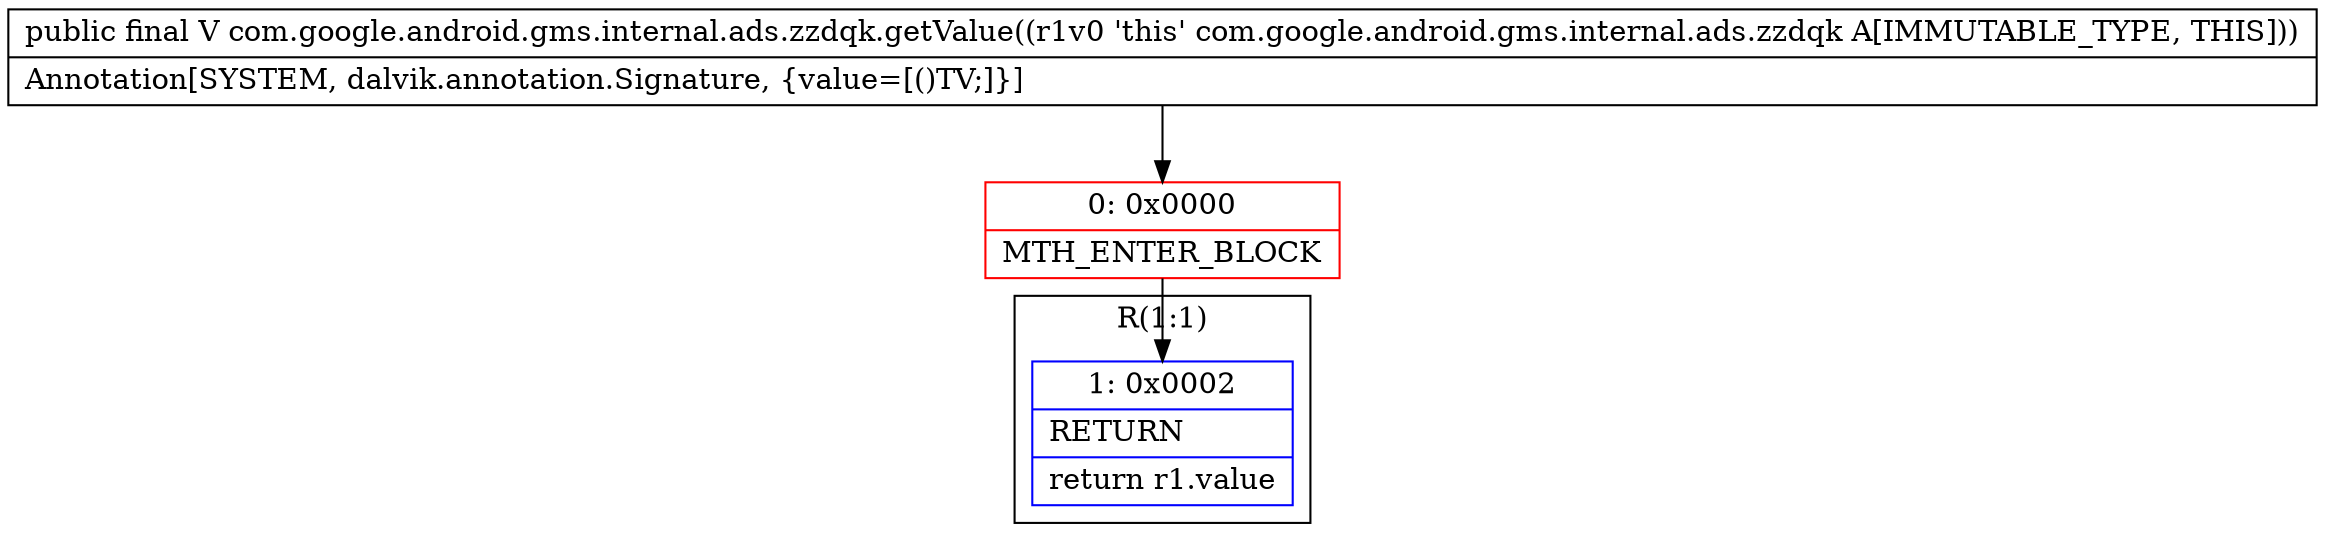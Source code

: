 digraph "CFG forcom.google.android.gms.internal.ads.zzdqk.getValue()Ljava\/lang\/Object;" {
subgraph cluster_Region_26459080 {
label = "R(1:1)";
node [shape=record,color=blue];
Node_1 [shape=record,label="{1\:\ 0x0002|RETURN\l|return r1.value\l}"];
}
Node_0 [shape=record,color=red,label="{0\:\ 0x0000|MTH_ENTER_BLOCK\l}"];
MethodNode[shape=record,label="{public final V com.google.android.gms.internal.ads.zzdqk.getValue((r1v0 'this' com.google.android.gms.internal.ads.zzdqk A[IMMUTABLE_TYPE, THIS]))  | Annotation[SYSTEM, dalvik.annotation.Signature, \{value=[()TV;]\}]\l}"];
MethodNode -> Node_0;
Node_0 -> Node_1;
}

